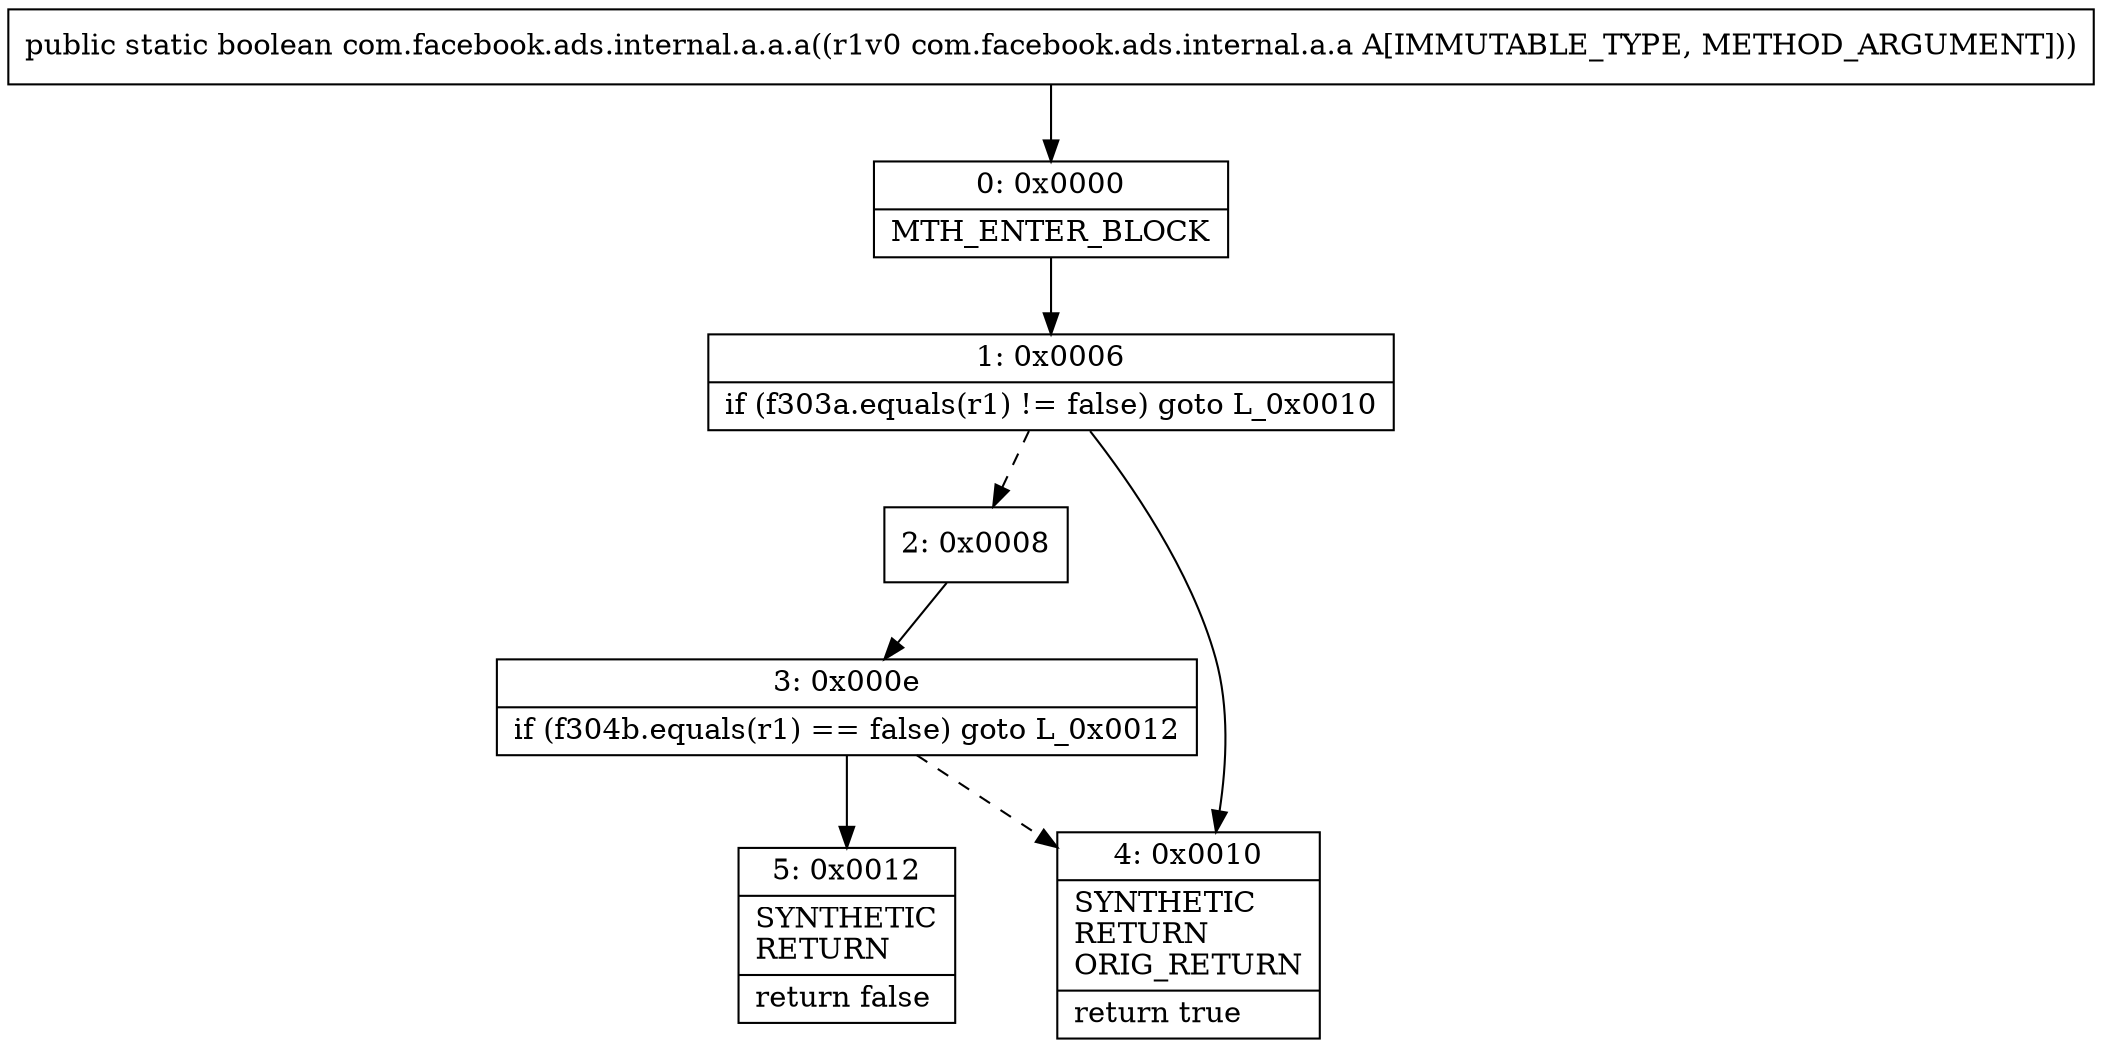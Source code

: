 digraph "CFG forcom.facebook.ads.internal.a.a.a(Lcom\/facebook\/ads\/internal\/a\/a;)Z" {
Node_0 [shape=record,label="{0\:\ 0x0000|MTH_ENTER_BLOCK\l}"];
Node_1 [shape=record,label="{1\:\ 0x0006|if (f303a.equals(r1) != false) goto L_0x0010\l}"];
Node_2 [shape=record,label="{2\:\ 0x0008}"];
Node_3 [shape=record,label="{3\:\ 0x000e|if (f304b.equals(r1) == false) goto L_0x0012\l}"];
Node_4 [shape=record,label="{4\:\ 0x0010|SYNTHETIC\lRETURN\lORIG_RETURN\l|return true\l}"];
Node_5 [shape=record,label="{5\:\ 0x0012|SYNTHETIC\lRETURN\l|return false\l}"];
MethodNode[shape=record,label="{public static boolean com.facebook.ads.internal.a.a.a((r1v0 com.facebook.ads.internal.a.a A[IMMUTABLE_TYPE, METHOD_ARGUMENT])) }"];
MethodNode -> Node_0;
Node_0 -> Node_1;
Node_1 -> Node_2[style=dashed];
Node_1 -> Node_4;
Node_2 -> Node_3;
Node_3 -> Node_4[style=dashed];
Node_3 -> Node_5;
}

